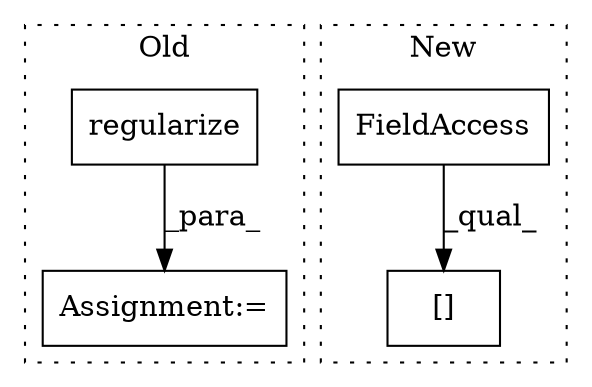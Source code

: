 digraph G {
subgraph cluster0 {
1 [label="regularize" a="32" s="2317,2335" l="11,1" shape="box"];
4 [label="Assignment:=" a="7" s="2294" l="12" shape="box"];
label = "Old";
style="dotted";
}
subgraph cluster1 {
2 [label="[]" a="2" s="2134,2149" l="14,1" shape="box"];
3 [label="FieldAccess" a="22" s="2134" l="13" shape="box"];
label = "New";
style="dotted";
}
1 -> 4 [label="_para_"];
3 -> 2 [label="_qual_"];
}